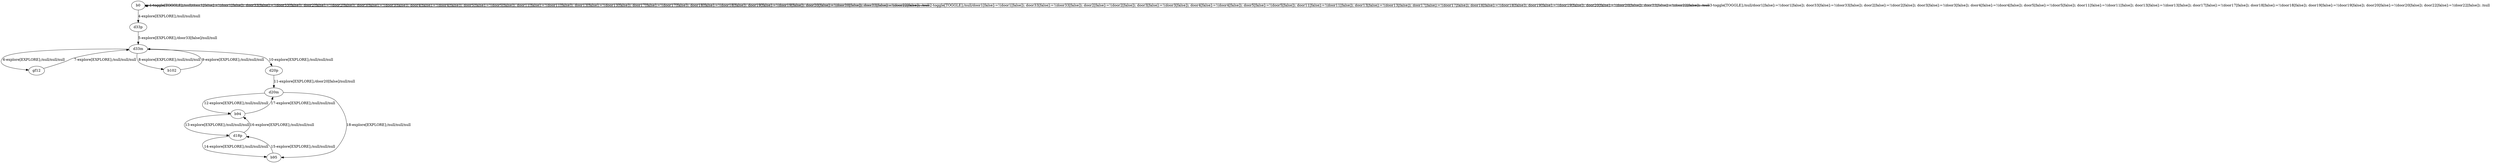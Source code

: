 # Total number of goals covered by this test: 1
# d20m --> b95

digraph g {
"b0" -> "b0" [label = "1-toggle[TOGGLE];/null/door1[false]:=!(door1[false]); door33[false]:=!(door33[false]); door2[false]:=!(door2[false]); door3[false]:=!(door3[false]); door4[false]:=!(door4[false]); door5[false]:=!(door5[false]); door11[false]:=!(door11[false]); door13[false]:=!(door13[false]); door17[false]:=!(door17[false]); door18[false]:=!(door18[false]); door19[false]:=!(door19[false]); door20[false]:=!(door20[false]); door22[false]:=!(door22[false]); /null"];
"b0" -> "b0" [label = "2-toggle[TOGGLE];/null/door1[false]:=!(door1[false]); door33[false]:=!(door33[false]); door2[false]:=!(door2[false]); door3[false]:=!(door3[false]); door4[false]:=!(door4[false]); door5[false]:=!(door5[false]); door11[false]:=!(door11[false]); door13[false]:=!(door13[false]); door17[false]:=!(door17[false]); door18[false]:=!(door18[false]); door19[false]:=!(door19[false]); door20[false]:=!(door20[false]); door22[false]:=!(door22[false]); /null"];
"b0" -> "b0" [label = "3-toggle[TOGGLE];/null/door1[false]:=!(door1[false]); door33[false]:=!(door33[false]); door2[false]:=!(door2[false]); door3[false]:=!(door3[false]); door4[false]:=!(door4[false]); door5[false]:=!(door5[false]); door11[false]:=!(door11[false]); door13[false]:=!(door13[false]); door17[false]:=!(door17[false]); door18[false]:=!(door18[false]); door19[false]:=!(door19[false]); door20[false]:=!(door20[false]); door22[false]:=!(door22[false]); /null"];
"b0" -> "d33p" [label = "4-explore[EXPLORE];/null/null/null"];
"d33p" -> "d33m" [label = "5-explore[EXPLORE];/door33[false]/null/null"];
"d33m" -> "gf12" [label = "6-explore[EXPLORE];/null/null/null"];
"gf12" -> "d33m" [label = "7-explore[EXPLORE];/null/null/null"];
"d33m" -> "b102" [label = "8-explore[EXPLORE];/null/null/null"];
"b102" -> "d33m" [label = "9-explore[EXPLORE];/null/null/null"];
"d33m" -> "d20p" [label = "10-explore[EXPLORE];/null/null/null"];
"d20p" -> "d20m" [label = "11-explore[EXPLORE];/door20[false]/null/null"];
"d20m" -> "b94" [label = "12-explore[EXPLORE];/null/null/null"];
"b94" -> "d18p" [label = "13-explore[EXPLORE];/null/null/null"];
"d18p" -> "b95" [label = "14-explore[EXPLORE];/null/null/null"];
"b95" -> "d18p" [label = "15-explore[EXPLORE];/null/null/null"];
"d18p" -> "b94" [label = "16-explore[EXPLORE];/null/null/null"];
"b94" -> "d20m" [label = "17-explore[EXPLORE];/null/null/null"];
"d20m" -> "b95" [label = "18-explore[EXPLORE];/null/null/null"];
}